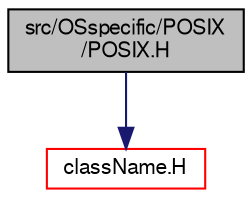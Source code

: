 digraph "src/OSspecific/POSIX/POSIX.H"
{
  bgcolor="transparent";
  edge [fontname="FreeSans",fontsize="10",labelfontname="FreeSans",labelfontsize="10"];
  node [fontname="FreeSans",fontsize="10",shape=record];
  Node0 [label="src/OSspecific/POSIX\l/POSIX.H",height=0.2,width=0.4,color="black", fillcolor="grey75", style="filled", fontcolor="black"];
  Node0 -> Node1 [color="midnightblue",fontsize="10",style="solid",fontname="FreeSans"];
  Node1 [label="className.H",height=0.2,width=0.4,color="red",URL="$a09335.html",tooltip="Macro definitions for declaring ClassName(), NamespaceName(), etc. "];
}
